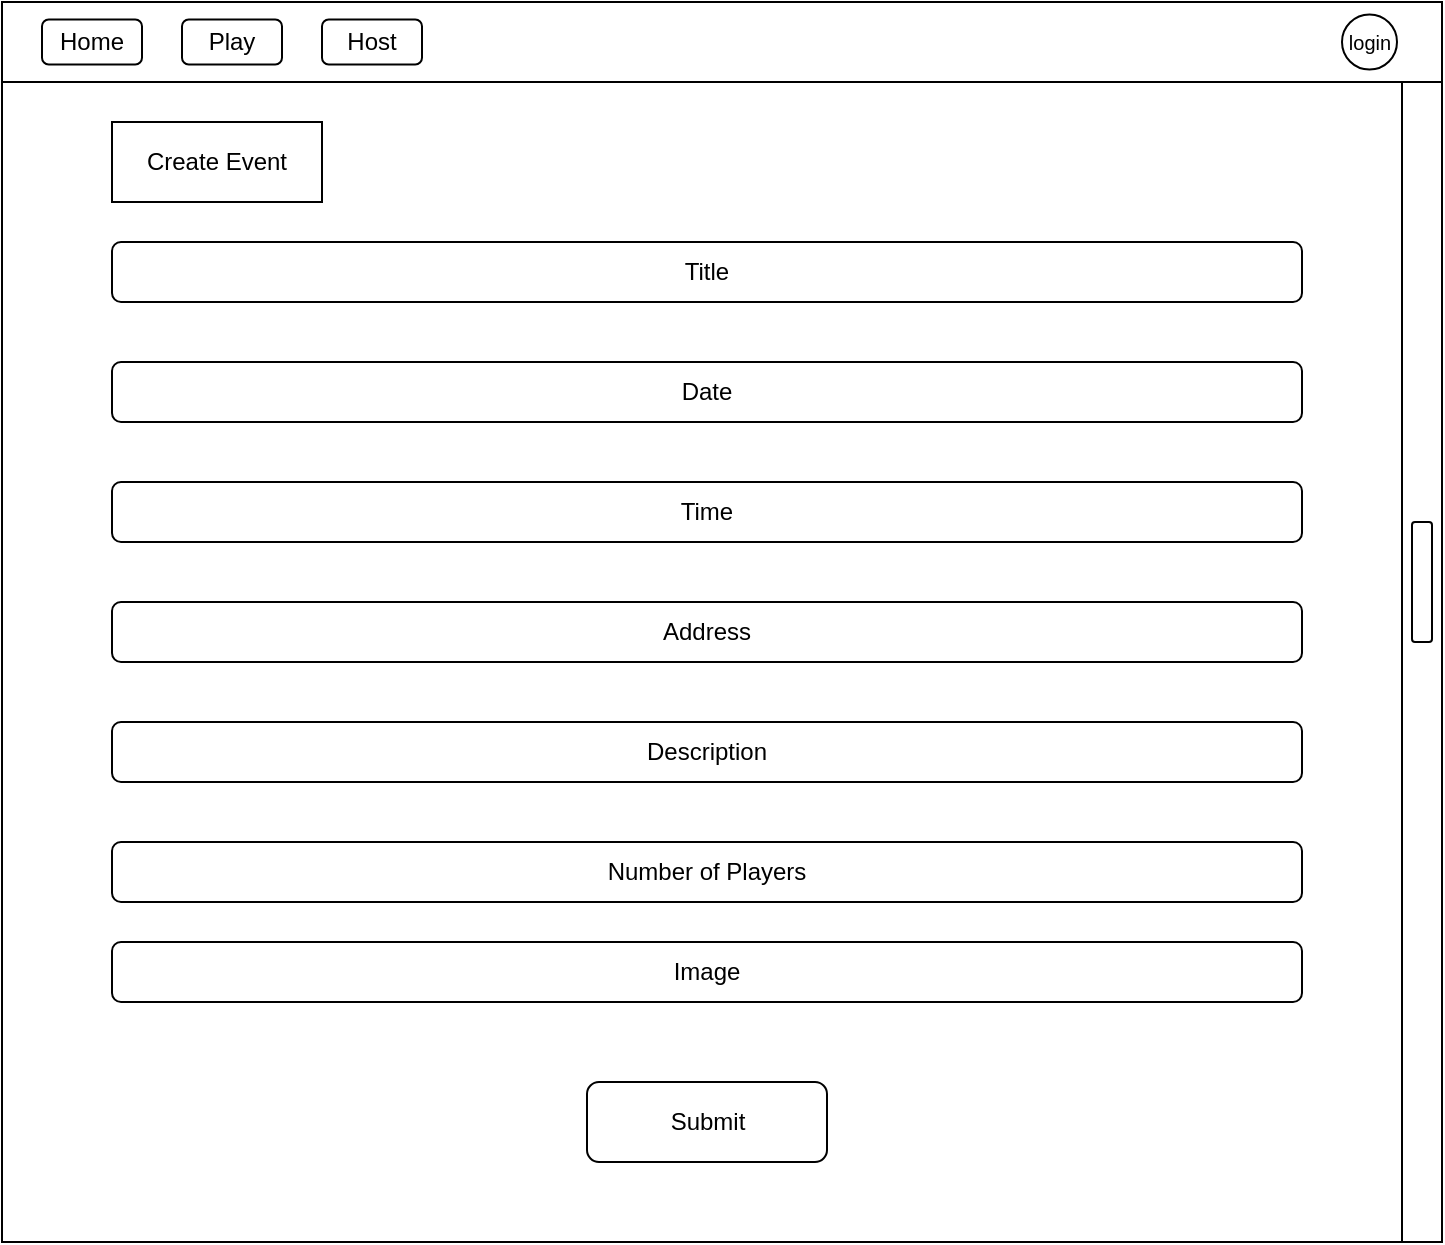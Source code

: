 <mxfile version="26.0.4">
  <diagram name="Page-1" id="5HZdJz2moyTFa33PhYxD">
    <mxGraphModel dx="1242" dy="785" grid="1" gridSize="10" guides="1" tooltips="1" connect="1" arrows="1" fold="1" page="1" pageScale="1" pageWidth="850" pageHeight="1100" math="0" shadow="0">
      <root>
        <mxCell id="0" />
        <mxCell id="1" parent="0" />
        <mxCell id="VHHmFpENQBz-ZfLlpOT_-1" value="" style="rounded=0;whiteSpace=wrap;html=1;" parent="1" vertex="1">
          <mxGeometry x="40" y="160" width="720" height="620" as="geometry" />
        </mxCell>
        <mxCell id="VHHmFpENQBz-ZfLlpOT_-2" value="" style="rounded=0;whiteSpace=wrap;html=1;" parent="1" vertex="1">
          <mxGeometry x="40" y="160" width="720" height="40" as="geometry" />
        </mxCell>
        <mxCell id="VHHmFpENQBz-ZfLlpOT_-4" value="&lt;span style=&quot;font-size: 10px;&quot;&gt;login&lt;/span&gt;" style="ellipse;whiteSpace=wrap;html=1;aspect=fixed;" parent="1" vertex="1">
          <mxGeometry x="710" y="166.25" width="27.5" height="27.5" as="geometry" />
        </mxCell>
        <mxCell id="VHHmFpENQBz-ZfLlpOT_-12" value="Home" style="rounded=1;whiteSpace=wrap;html=1;" parent="1" vertex="1">
          <mxGeometry x="60" y="168.75" width="50" height="22.5" as="geometry" />
        </mxCell>
        <mxCell id="VHHmFpENQBz-ZfLlpOT_-13" value="Play" style="rounded=1;whiteSpace=wrap;html=1;" parent="1" vertex="1">
          <mxGeometry x="130" y="168.75" width="50" height="22.5" as="geometry" />
        </mxCell>
        <mxCell id="VHHmFpENQBz-ZfLlpOT_-14" value="Host" style="rounded=1;whiteSpace=wrap;html=1;" parent="1" vertex="1">
          <mxGeometry x="200" y="168.75" width="50" height="22.5" as="geometry" />
        </mxCell>
        <mxCell id="EWYc85PjEN9m_NPapymb-18" value="" style="rounded=0;whiteSpace=wrap;html=1;" parent="1" vertex="1">
          <mxGeometry x="740" y="200" width="20" height="580" as="geometry" />
        </mxCell>
        <mxCell id="EWYc85PjEN9m_NPapymb-19" value="" style="rounded=1;whiteSpace=wrap;html=1;" parent="1" vertex="1">
          <mxGeometry x="745" y="420" width="10" height="60" as="geometry" />
        </mxCell>
        <mxCell id="oznat9xARht5aEtKWtaL-1" value="Create Event" style="rounded=0;whiteSpace=wrap;html=1;" vertex="1" parent="1">
          <mxGeometry x="95" y="220" width="105" height="40" as="geometry" />
        </mxCell>
        <mxCell id="oznat9xARht5aEtKWtaL-2" value="Title" style="rounded=1;whiteSpace=wrap;html=1;" vertex="1" parent="1">
          <mxGeometry x="95" y="280" width="595" height="30" as="geometry" />
        </mxCell>
        <mxCell id="oznat9xARht5aEtKWtaL-3" value="Date" style="rounded=1;whiteSpace=wrap;html=1;" vertex="1" parent="1">
          <mxGeometry x="95" y="340" width="595" height="30" as="geometry" />
        </mxCell>
        <mxCell id="oznat9xARht5aEtKWtaL-4" value="Time" style="rounded=1;whiteSpace=wrap;html=1;" vertex="1" parent="1">
          <mxGeometry x="95" y="400" width="595" height="30" as="geometry" />
        </mxCell>
        <mxCell id="oznat9xARht5aEtKWtaL-5" value="Address" style="rounded=1;whiteSpace=wrap;html=1;" vertex="1" parent="1">
          <mxGeometry x="95" y="460" width="595" height="30" as="geometry" />
        </mxCell>
        <mxCell id="oznat9xARht5aEtKWtaL-6" value="Description" style="rounded=1;whiteSpace=wrap;html=1;" vertex="1" parent="1">
          <mxGeometry x="95" y="520" width="595" height="30" as="geometry" />
        </mxCell>
        <mxCell id="oznat9xARht5aEtKWtaL-7" value="Number of Players" style="rounded=1;whiteSpace=wrap;html=1;" vertex="1" parent="1">
          <mxGeometry x="95" y="580" width="595" height="30" as="geometry" />
        </mxCell>
        <mxCell id="oznat9xARht5aEtKWtaL-8" value="Image" style="rounded=1;whiteSpace=wrap;html=1;" vertex="1" parent="1">
          <mxGeometry x="95" y="630" width="595" height="30" as="geometry" />
        </mxCell>
        <mxCell id="oznat9xARht5aEtKWtaL-9" value="Submit" style="rounded=1;whiteSpace=wrap;html=1;" vertex="1" parent="1">
          <mxGeometry x="332.5" y="700" width="120" height="40" as="geometry" />
        </mxCell>
      </root>
    </mxGraphModel>
  </diagram>
</mxfile>
